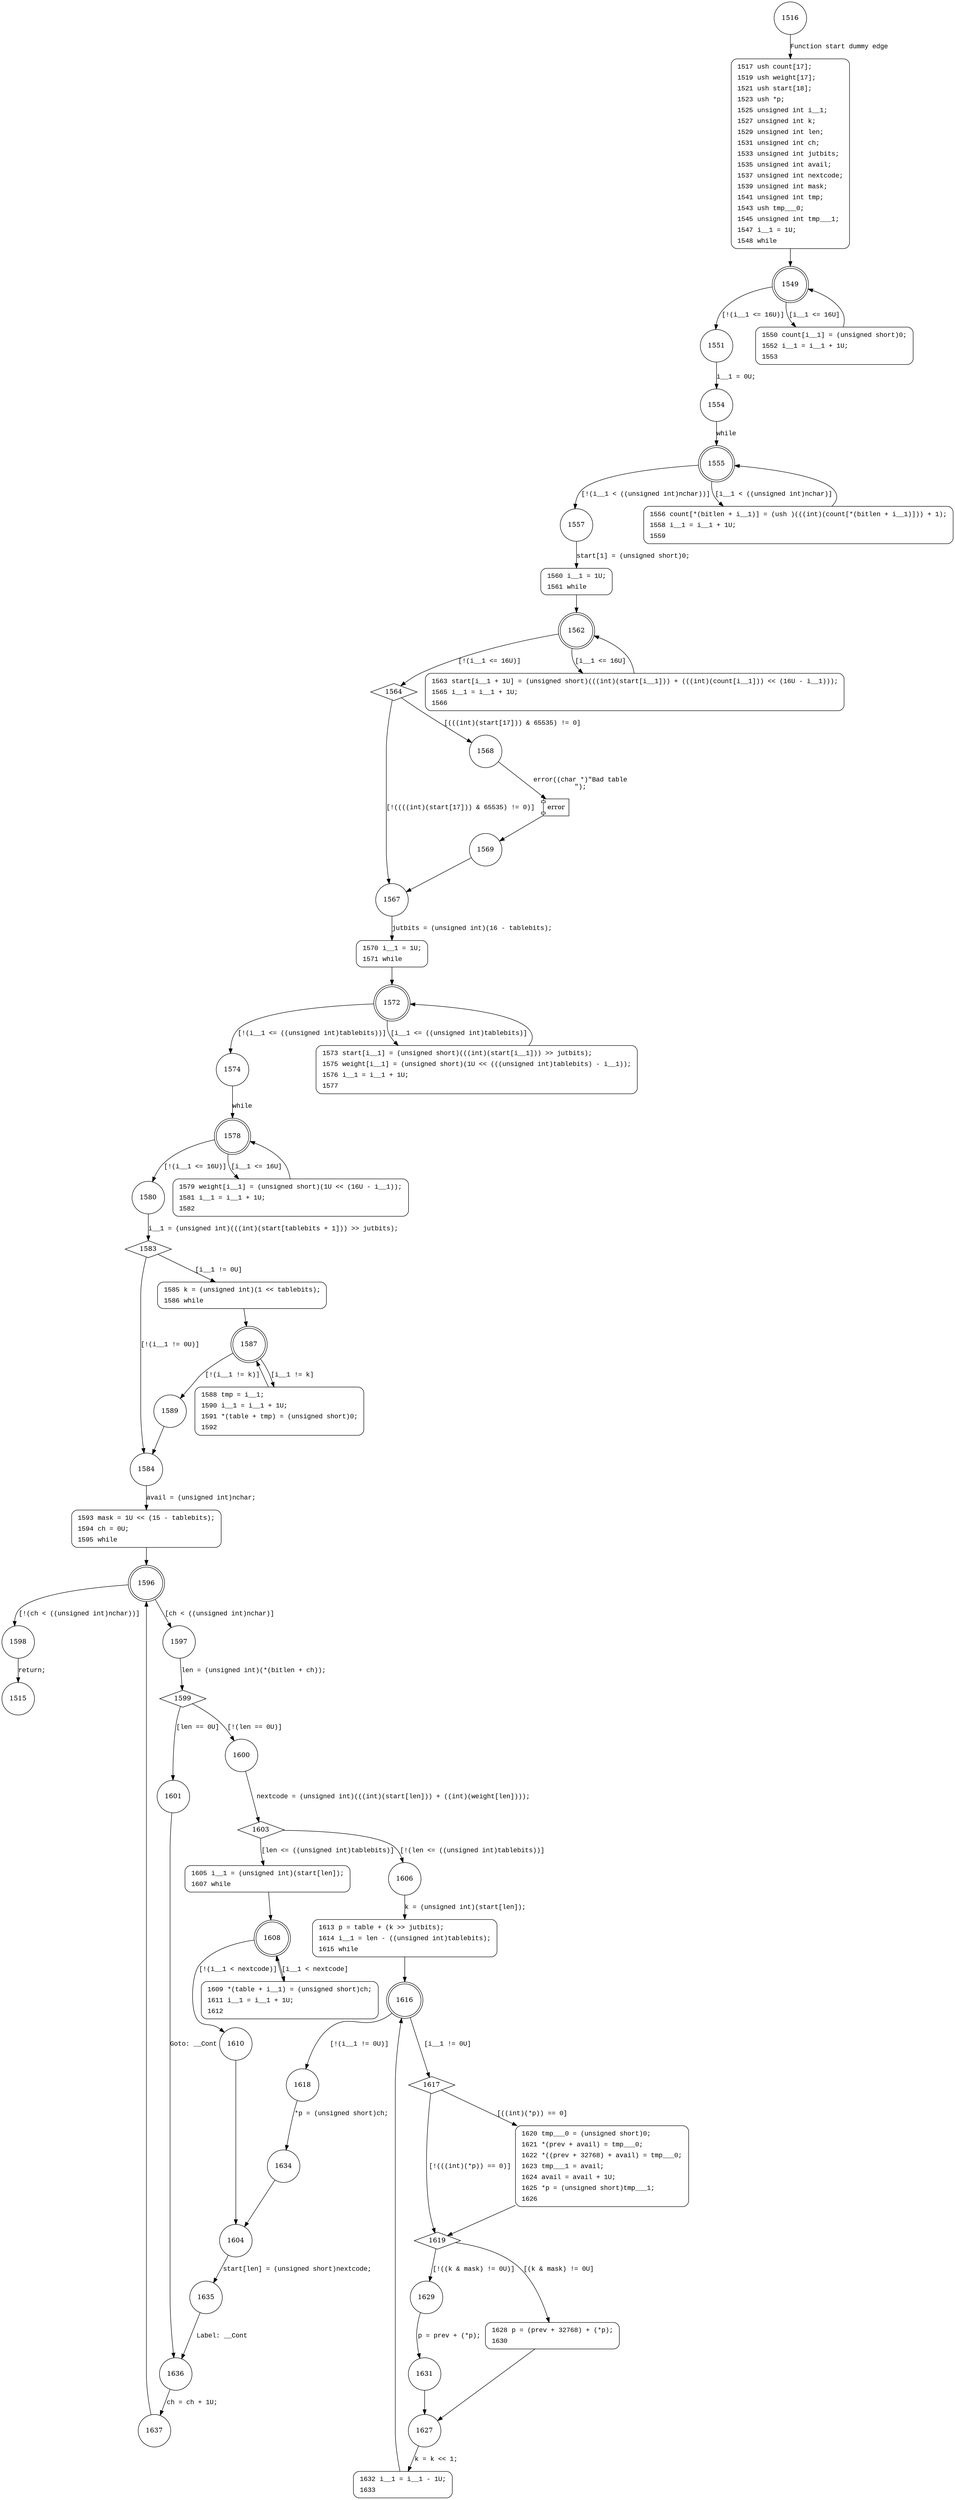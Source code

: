 digraph make_table {
1516 [shape="circle"]
1517 [shape="circle"]
1549 [shape="doublecircle"]
1551 [shape="circle"]
1550 [shape="circle"]
1554 [shape="circle"]
1555 [shape="doublecircle"]
1557 [shape="circle"]
1556 [shape="circle"]
1560 [shape="circle"]
1562 [shape="doublecircle"]
1564 [shape="diamond"]
1563 [shape="circle"]
1567 [shape="circle"]
1568 [shape="circle"]
1569 [shape="circle"]
1570 [shape="circle"]
1572 [shape="doublecircle"]
1574 [shape="circle"]
1573 [shape="circle"]
1578 [shape="doublecircle"]
1580 [shape="circle"]
1579 [shape="circle"]
1583 [shape="diamond"]
1584 [shape="circle"]
1585 [shape="circle"]
1587 [shape="doublecircle"]
1589 [shape="circle"]
1588 [shape="circle"]
1593 [shape="circle"]
1596 [shape="doublecircle"]
1598 [shape="circle"]
1597 [shape="circle"]
1599 [shape="diamond"]
1600 [shape="circle"]
1601 [shape="circle"]
1636 [shape="circle"]
1637 [shape="circle"]
1603 [shape="diamond"]
1606 [shape="circle"]
1605 [shape="circle"]
1608 [shape="doublecircle"]
1610 [shape="circle"]
1609 [shape="circle"]
1604 [shape="circle"]
1635 [shape="circle"]
1613 [shape="circle"]
1616 [shape="doublecircle"]
1618 [shape="circle"]
1617 [shape="diamond"]
1619 [shape="diamond"]
1620 [shape="circle"]
1629 [shape="circle"]
1628 [shape="circle"]
1627 [shape="circle"]
1632 [shape="circle"]
1631 [shape="circle"]
1634 [shape="circle"]
1515 [shape="circle"]
1517 [style="filled,bold" penwidth="1" fillcolor="white" fontname="Courier New" shape="Mrecord" label=<<table border="0" cellborder="0" cellpadding="3" bgcolor="white"><tr><td align="right">1517</td><td align="left">ush count[17];</td></tr><tr><td align="right">1519</td><td align="left">ush weight[17];</td></tr><tr><td align="right">1521</td><td align="left">ush start[18];</td></tr><tr><td align="right">1523</td><td align="left">ush *p;</td></tr><tr><td align="right">1525</td><td align="left">unsigned int i__1;</td></tr><tr><td align="right">1527</td><td align="left">unsigned int k;</td></tr><tr><td align="right">1529</td><td align="left">unsigned int len;</td></tr><tr><td align="right">1531</td><td align="left">unsigned int ch;</td></tr><tr><td align="right">1533</td><td align="left">unsigned int jutbits;</td></tr><tr><td align="right">1535</td><td align="left">unsigned int avail;</td></tr><tr><td align="right">1537</td><td align="left">unsigned int nextcode;</td></tr><tr><td align="right">1539</td><td align="left">unsigned int mask;</td></tr><tr><td align="right">1541</td><td align="left">unsigned int tmp;</td></tr><tr><td align="right">1543</td><td align="left">ush tmp___0;</td></tr><tr><td align="right">1545</td><td align="left">unsigned int tmp___1;</td></tr><tr><td align="right">1547</td><td align="left">i__1 = 1U;</td></tr><tr><td align="right">1548</td><td align="left">while</td></tr></table>>]
1517 -> 1549[label=""]
1550 [style="filled,bold" penwidth="1" fillcolor="white" fontname="Courier New" shape="Mrecord" label=<<table border="0" cellborder="0" cellpadding="3" bgcolor="white"><tr><td align="right">1550</td><td align="left">count[i__1] = (unsigned short)0;</td></tr><tr><td align="right">1552</td><td align="left">i__1 = i__1 + 1U;</td></tr><tr><td align="right">1553</td><td align="left"></td></tr></table>>]
1550 -> 1549[label=""]
1556 [style="filled,bold" penwidth="1" fillcolor="white" fontname="Courier New" shape="Mrecord" label=<<table border="0" cellborder="0" cellpadding="3" bgcolor="white"><tr><td align="right">1556</td><td align="left">count[*(bitlen + i__1)] = (ush )(((int)(count[*(bitlen + i__1)])) + 1);</td></tr><tr><td align="right">1558</td><td align="left">i__1 = i__1 + 1U;</td></tr><tr><td align="right">1559</td><td align="left"></td></tr></table>>]
1556 -> 1555[label=""]
1560 [style="filled,bold" penwidth="1" fillcolor="white" fontname="Courier New" shape="Mrecord" label=<<table border="0" cellborder="0" cellpadding="3" bgcolor="white"><tr><td align="right">1560</td><td align="left">i__1 = 1U;</td></tr><tr><td align="right">1561</td><td align="left">while</td></tr></table>>]
1560 -> 1562[label=""]
1563 [style="filled,bold" penwidth="1" fillcolor="white" fontname="Courier New" shape="Mrecord" label=<<table border="0" cellborder="0" cellpadding="3" bgcolor="white"><tr><td align="right">1563</td><td align="left">start[i__1 + 1U] = (unsigned short)(((int)(start[i__1])) + (((int)(count[i__1])) &lt;&lt; (16U - i__1)));</td></tr><tr><td align="right">1565</td><td align="left">i__1 = i__1 + 1U;</td></tr><tr><td align="right">1566</td><td align="left"></td></tr></table>>]
1563 -> 1562[label=""]
1570 [style="filled,bold" penwidth="1" fillcolor="white" fontname="Courier New" shape="Mrecord" label=<<table border="0" cellborder="0" cellpadding="3" bgcolor="white"><tr><td align="right">1570</td><td align="left">i__1 = 1U;</td></tr><tr><td align="right">1571</td><td align="left">while</td></tr></table>>]
1570 -> 1572[label=""]
1573 [style="filled,bold" penwidth="1" fillcolor="white" fontname="Courier New" shape="Mrecord" label=<<table border="0" cellborder="0" cellpadding="3" bgcolor="white"><tr><td align="right">1573</td><td align="left">start[i__1] = (unsigned short)(((int)(start[i__1])) &gt;&gt; jutbits);</td></tr><tr><td align="right">1575</td><td align="left">weight[i__1] = (unsigned short)(1U &lt;&lt; (((unsigned int)tablebits) - i__1));</td></tr><tr><td align="right">1576</td><td align="left">i__1 = i__1 + 1U;</td></tr><tr><td align="right">1577</td><td align="left"></td></tr></table>>]
1573 -> 1572[label=""]
1579 [style="filled,bold" penwidth="1" fillcolor="white" fontname="Courier New" shape="Mrecord" label=<<table border="0" cellborder="0" cellpadding="3" bgcolor="white"><tr><td align="right">1579</td><td align="left">weight[i__1] = (unsigned short)(1U &lt;&lt; (16U - i__1));</td></tr><tr><td align="right">1581</td><td align="left">i__1 = i__1 + 1U;</td></tr><tr><td align="right">1582</td><td align="left"></td></tr></table>>]
1579 -> 1578[label=""]
1585 [style="filled,bold" penwidth="1" fillcolor="white" fontname="Courier New" shape="Mrecord" label=<<table border="0" cellborder="0" cellpadding="3" bgcolor="white"><tr><td align="right">1585</td><td align="left">k = (unsigned int)(1 &lt;&lt; tablebits);</td></tr><tr><td align="right">1586</td><td align="left">while</td></tr></table>>]
1585 -> 1587[label=""]
1588 [style="filled,bold" penwidth="1" fillcolor="white" fontname="Courier New" shape="Mrecord" label=<<table border="0" cellborder="0" cellpadding="3" bgcolor="white"><tr><td align="right">1588</td><td align="left">tmp = i__1;</td></tr><tr><td align="right">1590</td><td align="left">i__1 = i__1 + 1U;</td></tr><tr><td align="right">1591</td><td align="left">*(table + tmp) = (unsigned short)0;</td></tr><tr><td align="right">1592</td><td align="left"></td></tr></table>>]
1588 -> 1587[label=""]
1593 [style="filled,bold" penwidth="1" fillcolor="white" fontname="Courier New" shape="Mrecord" label=<<table border="0" cellborder="0" cellpadding="3" bgcolor="white"><tr><td align="right">1593</td><td align="left">mask = 1U &lt;&lt; (15 - tablebits);</td></tr><tr><td align="right">1594</td><td align="left">ch = 0U;</td></tr><tr><td align="right">1595</td><td align="left">while</td></tr></table>>]
1593 -> 1596[label=""]
1605 [style="filled,bold" penwidth="1" fillcolor="white" fontname="Courier New" shape="Mrecord" label=<<table border="0" cellborder="0" cellpadding="3" bgcolor="white"><tr><td align="right">1605</td><td align="left">i__1 = (unsigned int)(start[len]);</td></tr><tr><td align="right">1607</td><td align="left">while</td></tr></table>>]
1605 -> 1608[label=""]
1609 [style="filled,bold" penwidth="1" fillcolor="white" fontname="Courier New" shape="Mrecord" label=<<table border="0" cellborder="0" cellpadding="3" bgcolor="white"><tr><td align="right">1609</td><td align="left">*(table + i__1) = (unsigned short)ch;</td></tr><tr><td align="right">1611</td><td align="left">i__1 = i__1 + 1U;</td></tr><tr><td align="right">1612</td><td align="left"></td></tr></table>>]
1609 -> 1608[label=""]
1613 [style="filled,bold" penwidth="1" fillcolor="white" fontname="Courier New" shape="Mrecord" label=<<table border="0" cellborder="0" cellpadding="3" bgcolor="white"><tr><td align="right">1613</td><td align="left">p = table + (k &gt;&gt; jutbits);</td></tr><tr><td align="right">1614</td><td align="left">i__1 = len - ((unsigned int)tablebits);</td></tr><tr><td align="right">1615</td><td align="left">while</td></tr></table>>]
1613 -> 1616[label=""]
1620 [style="filled,bold" penwidth="1" fillcolor="white" fontname="Courier New" shape="Mrecord" label=<<table border="0" cellborder="0" cellpadding="3" bgcolor="white"><tr><td align="right">1620</td><td align="left">tmp___0 = (unsigned short)0;</td></tr><tr><td align="right">1621</td><td align="left">*(prev + avail) = tmp___0;</td></tr><tr><td align="right">1622</td><td align="left">*((prev + 32768) + avail) = tmp___0;</td></tr><tr><td align="right">1623</td><td align="left">tmp___1 = avail;</td></tr><tr><td align="right">1624</td><td align="left">avail = avail + 1U;</td></tr><tr><td align="right">1625</td><td align="left">*p = (unsigned short)tmp___1;</td></tr><tr><td align="right">1626</td><td align="left"></td></tr></table>>]
1620 -> 1619[label=""]
1628 [style="filled,bold" penwidth="1" fillcolor="white" fontname="Courier New" shape="Mrecord" label=<<table border="0" cellborder="0" cellpadding="3" bgcolor="white"><tr><td align="right">1628</td><td align="left">p = (prev + 32768) + (*p);</td></tr><tr><td align="right">1630</td><td align="left"></td></tr></table>>]
1628 -> 1627[label=""]
1632 [style="filled,bold" penwidth="1" fillcolor="white" fontname="Courier New" shape="Mrecord" label=<<table border="0" cellborder="0" cellpadding="3" bgcolor="white"><tr><td align="right">1632</td><td align="left">i__1 = i__1 - 1U;</td></tr><tr><td align="right">1633</td><td align="left"></td></tr></table>>]
1632 -> 1616[label=""]
1516 -> 1517 [label="Function start dummy edge" fontname="Courier New"]
1549 -> 1551 [label="[!(i__1 <= 16U)]" fontname="Courier New"]
1549 -> 1550 [label="[i__1 <= 16U]" fontname="Courier New"]
1551 -> 1554 [label="i__1 = 0U;" fontname="Courier New"]
1555 -> 1557 [label="[!(i__1 < ((unsigned int)nchar))]" fontname="Courier New"]
1555 -> 1556 [label="[i__1 < ((unsigned int)nchar)]" fontname="Courier New"]
1557 -> 1560 [label="start[1] = (unsigned short)0;" fontname="Courier New"]
1562 -> 1564 [label="[!(i__1 <= 16U)]" fontname="Courier New"]
1562 -> 1563 [label="[i__1 <= 16U]" fontname="Courier New"]
1564 -> 1567 [label="[!((((int)(start[17])) & 65535) != 0)]" fontname="Courier New"]
1564 -> 1568 [label="[(((int)(start[17])) & 65535) != 0]" fontname="Courier New"]
100314 [shape="component" label="error"]
1568 -> 100314 [label="error((char *)\"Bad table\n\");" fontname="Courier New"]
100314 -> 1569 [label="" fontname="Courier New"]
1567 -> 1570 [label="jutbits = (unsigned int)(16 - tablebits);" fontname="Courier New"]
1572 -> 1574 [label="[!(i__1 <= ((unsigned int)tablebits))]" fontname="Courier New"]
1572 -> 1573 [label="[i__1 <= ((unsigned int)tablebits)]" fontname="Courier New"]
1574 -> 1578 [label="while" fontname="Courier New"]
1578 -> 1580 [label="[!(i__1 <= 16U)]" fontname="Courier New"]
1578 -> 1579 [label="[i__1 <= 16U]" fontname="Courier New"]
1580 -> 1583 [label="i__1 = (unsigned int)(((int)(start[tablebits + 1])) >> jutbits);" fontname="Courier New"]
1583 -> 1584 [label="[!(i__1 != 0U)]" fontname="Courier New"]
1583 -> 1585 [label="[i__1 != 0U]" fontname="Courier New"]
1587 -> 1589 [label="[!(i__1 != k)]" fontname="Courier New"]
1587 -> 1588 [label="[i__1 != k]" fontname="Courier New"]
1589 -> 1584 [label="" fontname="Courier New"]
1584 -> 1593 [label="avail = (unsigned int)nchar;" fontname="Courier New"]
1596 -> 1598 [label="[!(ch < ((unsigned int)nchar))]" fontname="Courier New"]
1596 -> 1597 [label="[ch < ((unsigned int)nchar)]" fontname="Courier New"]
1599 -> 1600 [label="[!(len == 0U)]" fontname="Courier New"]
1599 -> 1601 [label="[len == 0U]" fontname="Courier New"]
1636 -> 1637 [label="ch = ch + 1U;" fontname="Courier New"]
1600 -> 1603 [label="nextcode = (unsigned int)(((int)(start[len])) + ((int)(weight[len])));" fontname="Courier New"]
1603 -> 1606 [label="[!(len <= ((unsigned int)tablebits))]" fontname="Courier New"]
1603 -> 1605 [label="[len <= ((unsigned int)tablebits)]" fontname="Courier New"]
1608 -> 1610 [label="[!(i__1 < nextcode)]" fontname="Courier New"]
1608 -> 1609 [label="[i__1 < nextcode]" fontname="Courier New"]
1610 -> 1604 [label="" fontname="Courier New"]
1604 -> 1635 [label="start[len] = (unsigned short)nextcode;" fontname="Courier New"]
1606 -> 1613 [label="k = (unsigned int)(start[len]);" fontname="Courier New"]
1616 -> 1618 [label="[!(i__1 != 0U)]" fontname="Courier New"]
1616 -> 1617 [label="[i__1 != 0U]" fontname="Courier New"]
1617 -> 1619 [label="[!(((int)(*p)) == 0)]" fontname="Courier New"]
1617 -> 1620 [label="[((int)(*p)) == 0]" fontname="Courier New"]
1619 -> 1629 [label="[!((k & mask) != 0U)]" fontname="Courier New"]
1619 -> 1628 [label="[(k & mask) != 0U]" fontname="Courier New"]
1627 -> 1632 [label="k = k << 1;" fontname="Courier New"]
1629 -> 1631 [label="p = prev + (*p);" fontname="Courier New"]
1618 -> 1634 [label="*p = (unsigned short)ch;" fontname="Courier New"]
1598 -> 1515 [label="return;" fontname="Courier New"]
1554 -> 1555 [label="while" fontname="Courier New"]
1569 -> 1567 [label="" fontname="Courier New"]
1597 -> 1599 [label="len = (unsigned int)(*(bitlen + ch));" fontname="Courier New"]
1601 -> 1636 [label="Goto: __Cont" fontname="Courier New"]
1637 -> 1596 [label="" fontname="Courier New"]
1635 -> 1636 [label="Label: __Cont" fontname="Courier New"]
1631 -> 1627 [label="" fontname="Courier New"]
1634 -> 1604 [label="" fontname="Courier New"]
}